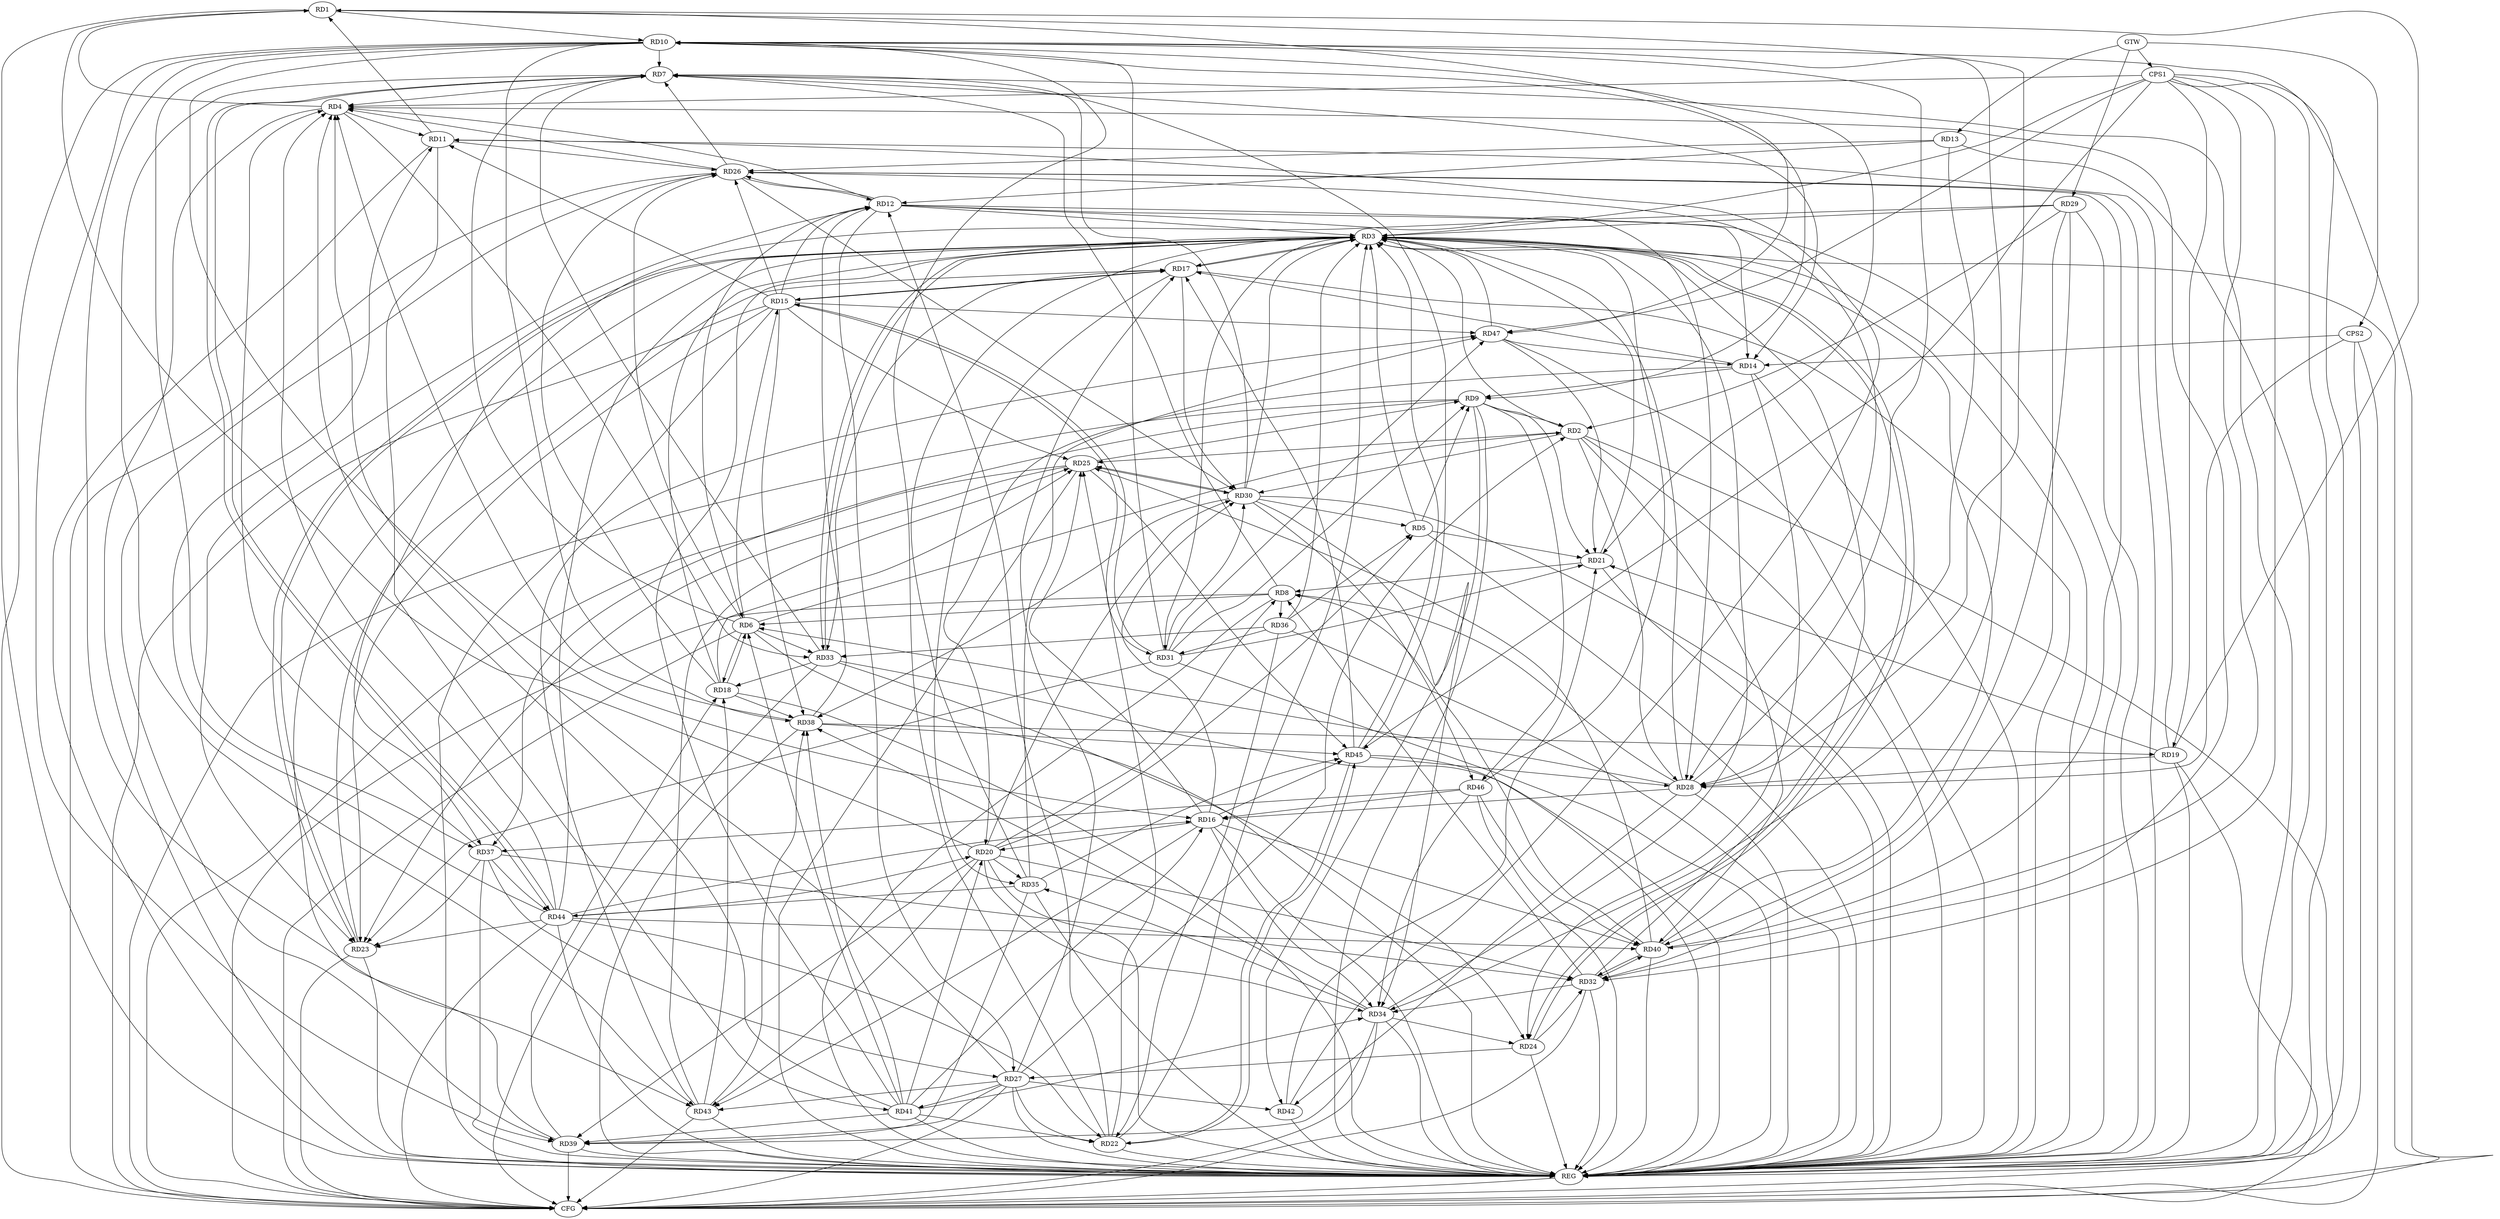strict digraph G {
  RD1 [ label="RD1" ];
  RD2 [ label="RD2" ];
  RD3 [ label="RD3" ];
  RD4 [ label="RD4" ];
  RD5 [ label="RD5" ];
  RD6 [ label="RD6" ];
  RD7 [ label="RD7" ];
  RD8 [ label="RD8" ];
  RD9 [ label="RD9" ];
  RD10 [ label="RD10" ];
  RD11 [ label="RD11" ];
  RD12 [ label="RD12" ];
  RD13 [ label="RD13" ];
  RD14 [ label="RD14" ];
  RD15 [ label="RD15" ];
  RD16 [ label="RD16" ];
  RD17 [ label="RD17" ];
  RD18 [ label="RD18" ];
  RD19 [ label="RD19" ];
  RD20 [ label="RD20" ];
  RD21 [ label="RD21" ];
  RD22 [ label="RD22" ];
  RD23 [ label="RD23" ];
  RD24 [ label="RD24" ];
  RD25 [ label="RD25" ];
  RD26 [ label="RD26" ];
  RD27 [ label="RD27" ];
  RD28 [ label="RD28" ];
  RD29 [ label="RD29" ];
  RD30 [ label="RD30" ];
  RD31 [ label="RD31" ];
  RD32 [ label="RD32" ];
  RD33 [ label="RD33" ];
  RD34 [ label="RD34" ];
  RD35 [ label="RD35" ];
  RD36 [ label="RD36" ];
  RD37 [ label="RD37" ];
  RD38 [ label="RD38" ];
  RD39 [ label="RD39" ];
  RD40 [ label="RD40" ];
  RD41 [ label="RD41" ];
  RD42 [ label="RD42" ];
  RD43 [ label="RD43" ];
  RD44 [ label="RD44" ];
  RD45 [ label="RD45" ];
  RD46 [ label="RD46" ];
  RD47 [ label="RD47" ];
  CPS1 [ label="CPS1" ];
  CPS2 [ label="CPS2" ];
  GTW [ label="GTW" ];
  REG [ label="REG" ];
  CFG [ label="CFG" ];
  RD4 -> RD1;
  RD1 -> RD10;
  RD11 -> RD1;
  RD19 -> RD1;
  RD20 -> RD1;
  RD1 -> RD28;
  RD1 -> RD47;
  RD6 -> RD2;
  RD9 -> RD2;
  RD2 -> RD25;
  RD27 -> RD2;
  RD2 -> RD28;
  RD29 -> RD2;
  RD2 -> RD30;
  RD2 -> RD40;
  RD5 -> RD3;
  RD12 -> RD3;
  RD3 -> RD17;
  RD18 -> RD3;
  RD22 -> RD3;
  RD3 -> RD23;
  RD3 -> RD24;
  RD30 -> RD3;
  RD3 -> RD31;
  RD3 -> RD33;
  RD33 -> RD3;
  RD35 -> RD3;
  RD46 -> RD3;
  RD7 -> RD4;
  RD4 -> RD11;
  RD12 -> RD4;
  RD26 -> RD4;
  RD27 -> RD4;
  RD4 -> RD32;
  RD4 -> RD33;
  RD37 -> RD4;
  RD38 -> RD4;
  RD41 -> RD4;
  RD44 -> RD4;
  RD5 -> RD9;
  RD20 -> RD5;
  RD5 -> RD21;
  RD30 -> RD5;
  RD36 -> RD5;
  RD6 -> RD7;
  RD8 -> RD6;
  RD12 -> RD6;
  RD6 -> RD15;
  RD6 -> RD18;
  RD18 -> RD6;
  RD6 -> RD26;
  RD28 -> RD6;
  RD6 -> RD33;
  RD41 -> RD6;
  RD8 -> RD7;
  RD10 -> RD7;
  RD7 -> RD14;
  RD26 -> RD7;
  RD30 -> RD7;
  RD33 -> RD7;
  RD7 -> RD43;
  RD7 -> RD44;
  RD44 -> RD7;
  RD45 -> RD7;
  RD20 -> RD8;
  RD21 -> RD8;
  RD28 -> RD8;
  RD32 -> RD8;
  RD8 -> RD36;
  RD40 -> RD8;
  RD10 -> RD9;
  RD14 -> RD9;
  RD9 -> RD21;
  RD25 -> RD9;
  RD31 -> RD9;
  RD9 -> RD37;
  RD9 -> RD42;
  RD9 -> RD46;
  RD10 -> RD16;
  RD10 -> RD21;
  RD22 -> RD10;
  RD28 -> RD10;
  RD31 -> RD10;
  RD10 -> RD34;
  RD10 -> RD37;
  RD10 -> RD38;
  RD10 -> RD39;
  RD10 -> RD43;
  RD15 -> RD11;
  RD19 -> RD11;
  RD11 -> RD26;
  RD11 -> RD41;
  RD42 -> RD11;
  RD44 -> RD11;
  RD13 -> RD12;
  RD12 -> RD14;
  RD15 -> RD12;
  RD22 -> RD12;
  RD12 -> RD23;
  RD12 -> RD26;
  RD26 -> RD12;
  RD12 -> RD27;
  RD12 -> RD28;
  RD38 -> RD12;
  RD13 -> RD26;
  RD13 -> RD28;
  RD14 -> RD17;
  RD14 -> RD20;
  RD14 -> RD24;
  RD47 -> RD14;
  RD15 -> RD17;
  RD17 -> RD15;
  RD15 -> RD23;
  RD15 -> RD25;
  RD15 -> RD26;
  RD15 -> RD31;
  RD31 -> RD15;
  RD15 -> RD38;
  RD15 -> RD47;
  RD16 -> RD20;
  RD16 -> RD25;
  RD28 -> RD16;
  RD16 -> RD30;
  RD16 -> RD34;
  RD16 -> RD40;
  RD41 -> RD16;
  RD16 -> RD43;
  RD44 -> RD16;
  RD16 -> RD45;
  RD46 -> RD16;
  RD23 -> RD17;
  RD27 -> RD17;
  RD17 -> RD30;
  RD17 -> RD33;
  RD17 -> RD35;
  RD45 -> RD17;
  RD18 -> RD25;
  RD18 -> RD26;
  RD33 -> RD18;
  RD18 -> RD38;
  RD39 -> RD18;
  RD43 -> RD18;
  RD19 -> RD21;
  RD19 -> RD28;
  RD38 -> RD19;
  RD20 -> RD30;
  RD20 -> RD32;
  RD20 -> RD34;
  RD20 -> RD35;
  RD20 -> RD39;
  RD41 -> RD20;
  RD20 -> RD43;
  RD44 -> RD20;
  RD31 -> RD21;
  RD42 -> RD21;
  RD47 -> RD21;
  RD22 -> RD25;
  RD27 -> RD22;
  RD36 -> RD22;
  RD41 -> RD22;
  RD44 -> RD22;
  RD22 -> RD45;
  RD45 -> RD22;
  RD25 -> RD23;
  RD31 -> RD23;
  RD37 -> RD23;
  RD44 -> RD23;
  RD24 -> RD27;
  RD24 -> RD32;
  RD33 -> RD24;
  RD34 -> RD24;
  RD25 -> RD30;
  RD30 -> RD25;
  RD40 -> RD25;
  RD43 -> RD25;
  RD25 -> RD45;
  RD26 -> RD28;
  RD26 -> RD30;
  RD26 -> RD39;
  RD40 -> RD26;
  RD37 -> RD27;
  RD27 -> RD39;
  RD27 -> RD41;
  RD27 -> RD42;
  RD27 -> RD43;
  RD28 -> RD42;
  RD45 -> RD28;
  RD29 -> RD32;
  RD29 -> RD37;
  RD29 -> RD40;
  RD31 -> RD30;
  RD30 -> RD34;
  RD30 -> RD38;
  RD30 -> RD46;
  RD36 -> RD31;
  RD31 -> RD47;
  RD32 -> RD34;
  RD37 -> RD32;
  RD32 -> RD40;
  RD40 -> RD32;
  RD36 -> RD33;
  RD34 -> RD35;
  RD34 -> RD38;
  RD34 -> RD39;
  RD41 -> RD34;
  RD46 -> RD34;
  RD35 -> RD39;
  RD35 -> RD44;
  RD35 -> RD45;
  RD35 -> RD47;
  RD37 -> RD44;
  RD46 -> RD37;
  RD41 -> RD38;
  RD43 -> RD38;
  RD38 -> RD45;
  RD41 -> RD39;
  RD44 -> RD40;
  RD46 -> RD40;
  RD43 -> RD47;
  CPS1 -> RD40;
  CPS1 -> RD32;
  CPS1 -> RD19;
  CPS1 -> RD45;
  CPS1 -> RD3;
  CPS1 -> RD4;
  CPS1 -> RD47;
  CPS2 -> RD14;
  CPS2 -> RD28;
  GTW -> RD13;
  GTW -> RD29;
  GTW -> CPS1;
  GTW -> CPS2;
  RD1 -> REG;
  RD2 -> REG;
  RD3 -> REG;
  RD4 -> REG;
  RD5 -> REG;
  RD6 -> REG;
  RD7 -> REG;
  RD8 -> REG;
  RD9 -> REG;
  RD10 -> REG;
  RD11 -> REG;
  RD12 -> REG;
  RD13 -> REG;
  RD14 -> REG;
  RD15 -> REG;
  RD16 -> REG;
  RD17 -> REG;
  RD18 -> REG;
  RD19 -> REG;
  RD20 -> REG;
  RD21 -> REG;
  RD22 -> REG;
  RD23 -> REG;
  RD24 -> REG;
  RD25 -> REG;
  RD26 -> REG;
  RD27 -> REG;
  RD28 -> REG;
  RD29 -> REG;
  RD30 -> REG;
  RD31 -> REG;
  RD32 -> REG;
  RD33 -> REG;
  RD34 -> REG;
  RD35 -> REG;
  RD36 -> REG;
  RD37 -> REG;
  RD38 -> REG;
  RD39 -> REG;
  RD40 -> REG;
  RD41 -> REG;
  RD42 -> REG;
  RD43 -> REG;
  RD44 -> REG;
  RD45 -> REG;
  RD46 -> REG;
  RD47 -> REG;
  CPS1 -> REG;
  CPS2 -> REG;
  RD25 -> CFG;
  CPS1 -> CFG;
  RD34 -> CFG;
  RD9 -> CFG;
  RD10 -> CFG;
  RD39 -> CFG;
  RD19 -> CFG;
  RD43 -> CFG;
  RD3 -> CFG;
  RD26 -> CFG;
  RD2 -> CFG;
  RD23 -> CFG;
  RD8 -> CFG;
  RD27 -> CFG;
  CPS2 -> CFG;
  RD44 -> CFG;
  RD15 -> CFG;
  RD6 -> CFG;
  RD32 -> CFG;
  RD33 -> CFG;
  REG -> CFG;
  RD41 -> RD3;
  RD34 -> RD3;
  RD40 -> RD3;
  RD21 -> RD3;
  RD47 -> RD3;
  RD24 -> RD3;
  RD2 -> RD3;
  RD45 -> RD3;
  RD29 -> RD3;
  RD44 -> RD3;
  RD36 -> RD3;
  RD17 -> RD3;
  RD32 -> RD3;
  RD39 -> RD3;
  RD28 -> RD3;
  RD23 -> RD3;
}
